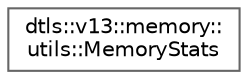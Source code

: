 digraph "Graphical Class Hierarchy"
{
 // LATEX_PDF_SIZE
  bgcolor="transparent";
  edge [fontname=Helvetica,fontsize=10,labelfontname=Helvetica,labelfontsize=10];
  node [fontname=Helvetica,fontsize=10,shape=box,height=0.2,width=0.4];
  rankdir="LR";
  Node0 [id="Node000000",label="dtls::v13::memory::\lutils::MemoryStats",height=0.2,width=0.4,color="grey40", fillcolor="white", style="filled",URL="$structdtls_1_1v13_1_1memory_1_1utils_1_1MemoryStats.html",tooltip=" "];
}
